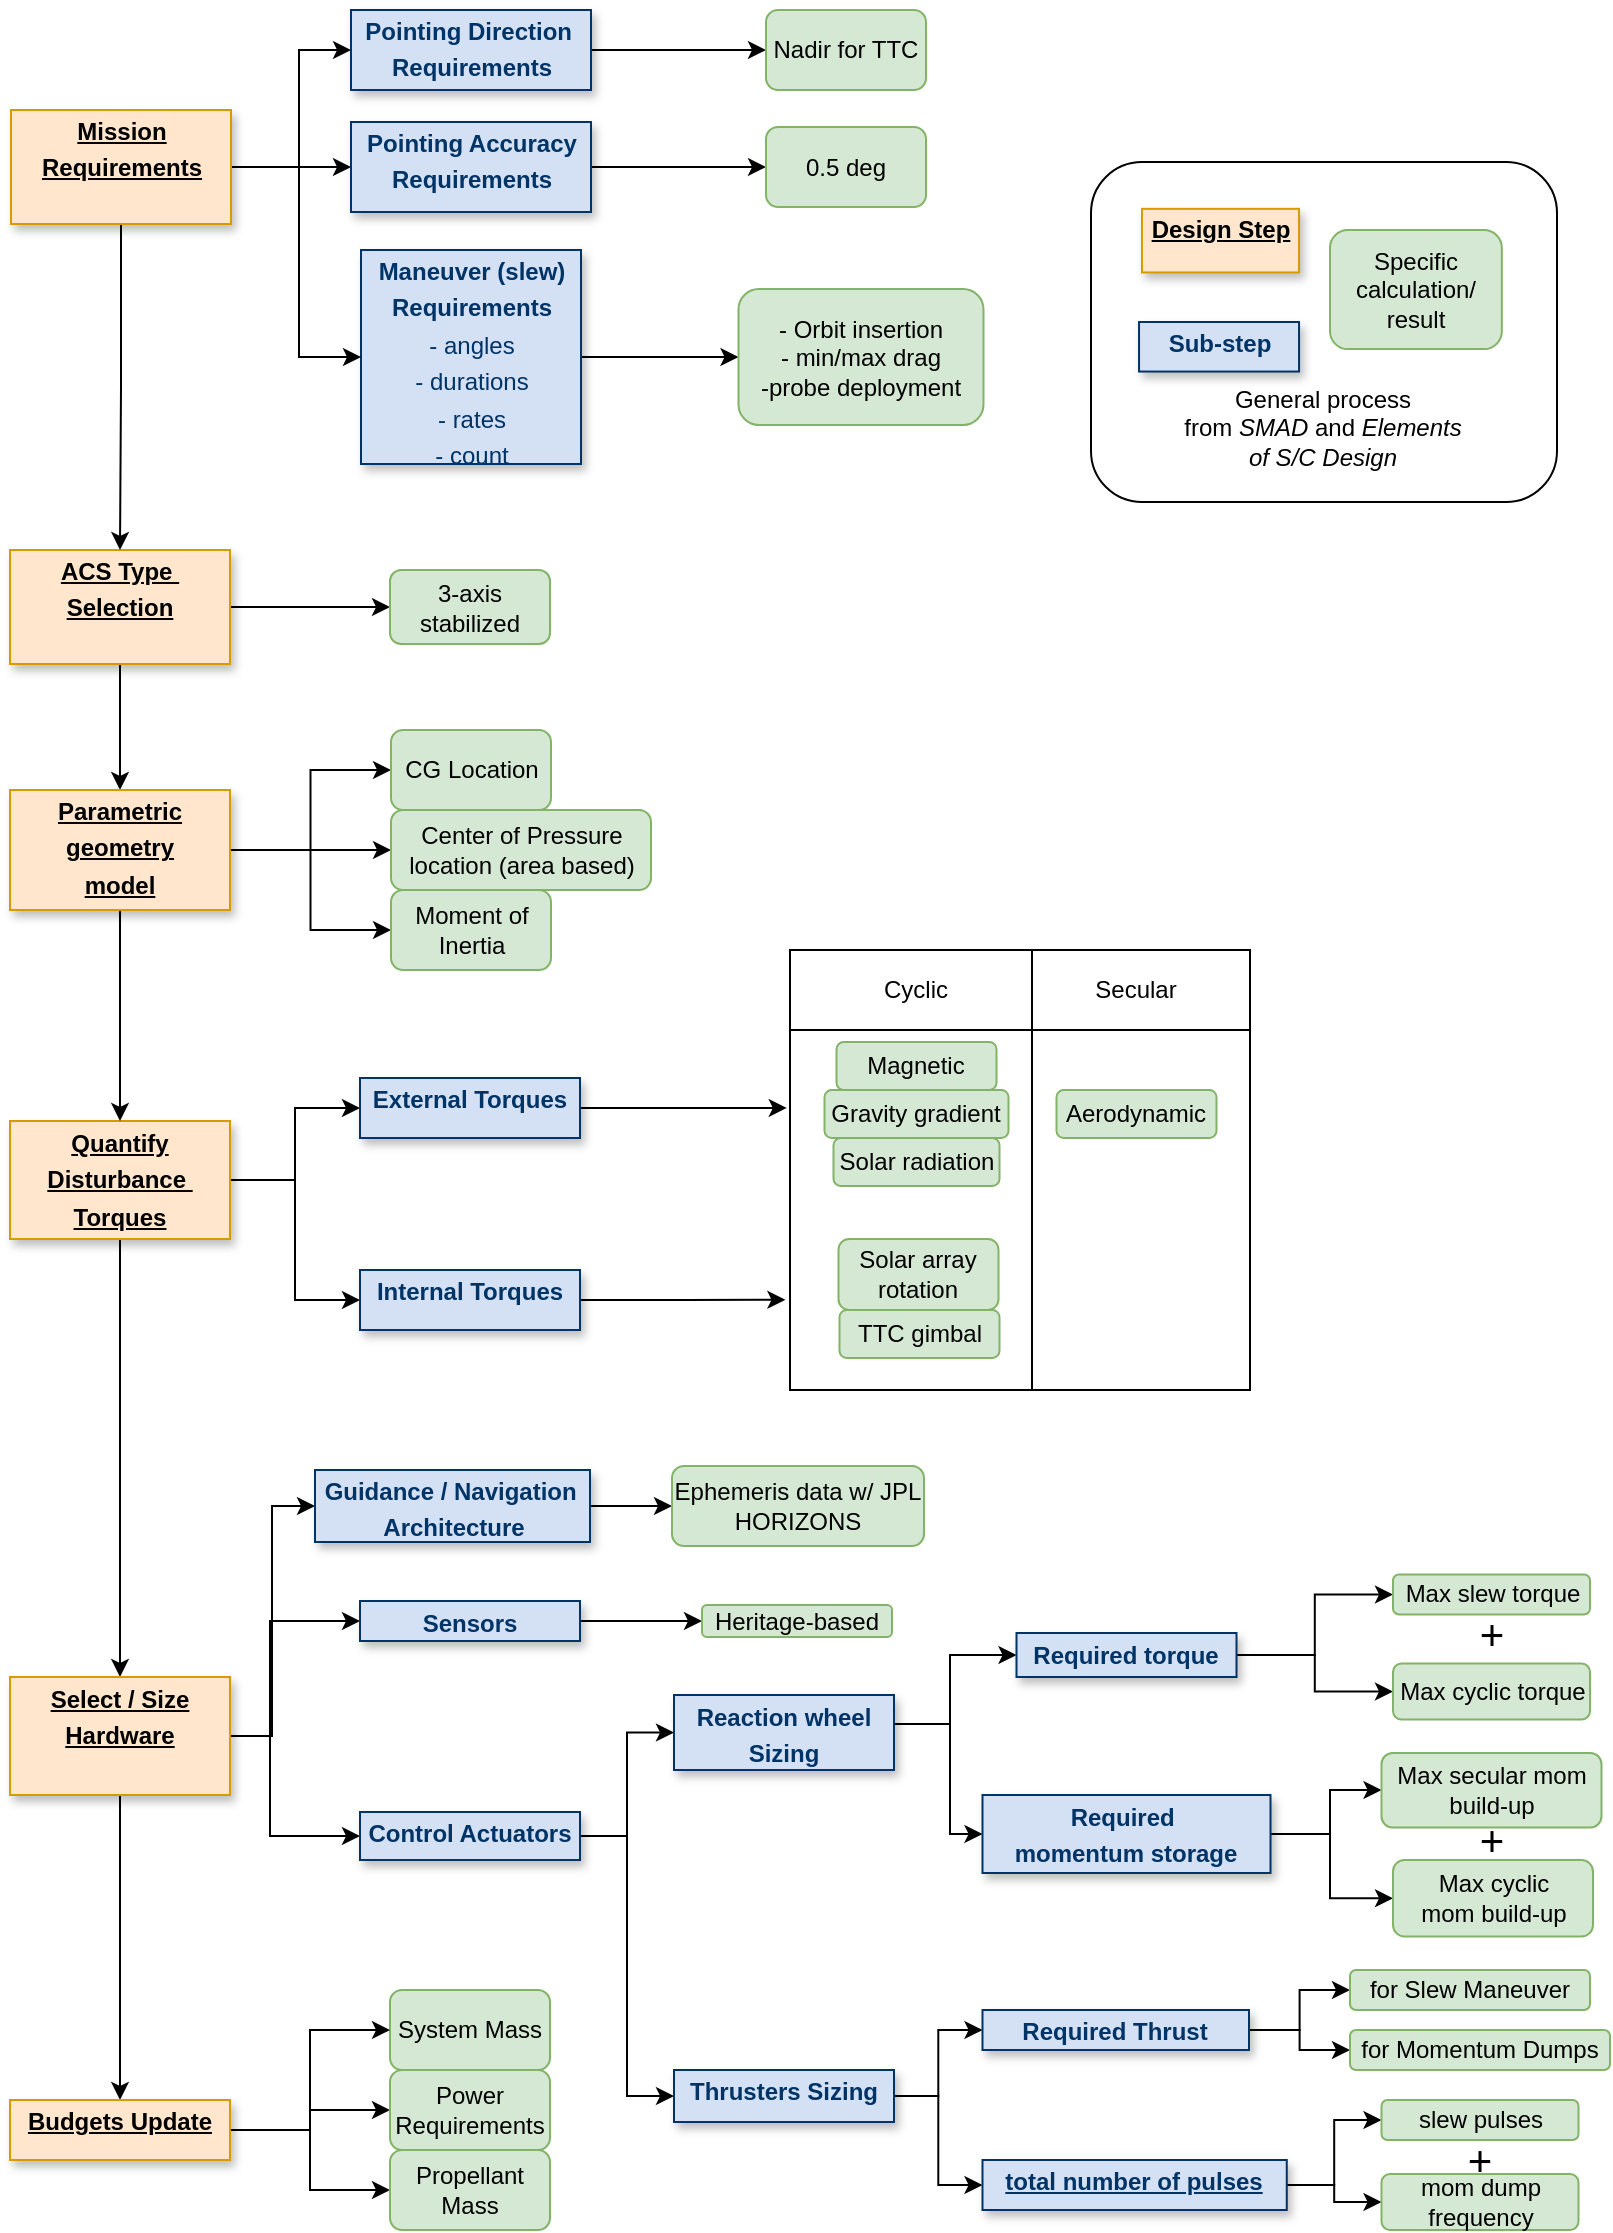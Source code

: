 <mxfile version="12.9.13" type="device"><diagram id="14VeX0QIArkdo_uymn1f" name="Page-1"><mxGraphModel dx="920" dy="948" grid="1" gridSize="10" guides="1" tooltips="1" connect="1" arrows="1" fold="1" page="1" pageScale="1" pageWidth="827" pageHeight="1169" math="0" shadow="0"><root><mxCell id="0"/><mxCell id="1" parent="0"/><mxCell id="t8GHzvLFSiynI4XeOPDM-94" style="edgeStyle=orthogonalEdgeStyle;rounded=0;orthogonalLoop=1;jettySize=auto;html=1;entryX=0;entryY=0.5;entryDx=0;entryDy=0;" parent="1" source="t8GHzvLFSiynI4XeOPDM-2" target="t8GHzvLFSiynI4XeOPDM-88" edge="1"><mxGeometry relative="1" as="geometry"/></mxCell><mxCell id="w7ymAbSrGJz0bhtvseej-15" style="edgeStyle=orthogonalEdgeStyle;rounded=0;orthogonalLoop=1;jettySize=auto;html=1;entryX=0.5;entryY=0;entryDx=0;entryDy=0;" parent="1" source="t8GHzvLFSiynI4XeOPDM-2" target="w7ymAbSrGJz0bhtvseej-13" edge="1"><mxGeometry relative="1" as="geometry"/></mxCell><mxCell id="t8GHzvLFSiynI4XeOPDM-2" value="&lt;p style=&quot;margin: 0px ; margin-top: 4px ; text-align: center ; text-decoration: underline&quot;&gt;&lt;b&gt;ACS Type&amp;nbsp;&lt;/b&gt;&lt;/p&gt;&lt;p style=&quot;margin: 0px ; margin-top: 4px ; text-align: center ; text-decoration: underline&quot;&gt;&lt;b&gt;Selection&lt;/b&gt;&lt;/p&gt;&lt;p style=&quot;margin: 0px ; margin-top: 4px ; text-align: center ; text-decoration: underline&quot;&gt;&lt;b&gt;&lt;br&gt;&lt;/b&gt;&lt;/p&gt;" style="verticalAlign=top;align=left;overflow=fill;fontSize=12;fontFamily=Helvetica;html=1;strokeColor=#d79b00;shadow=1;fillColor=#ffe6cc;" parent="1" vertex="1"><mxGeometry x="20" y="290" width="110" height="57" as="geometry"/></mxCell><mxCell id="w7ymAbSrGJz0bhtvseej-10" style="edgeStyle=orthogonalEdgeStyle;rounded=0;orthogonalLoop=1;jettySize=auto;html=1;" parent="1" source="t8GHzvLFSiynI4XeOPDM-8" target="w7ymAbSrGJz0bhtvseej-2" edge="1"><mxGeometry relative="1" as="geometry"/></mxCell><mxCell id="t8GHzvLFSiynI4XeOPDM-8" value="&lt;p style=&quot;margin: 4px 0px 0px; text-align: center;&quot;&gt;&lt;b&gt;Pointing Direction&amp;nbsp;&lt;/b&gt;&lt;/p&gt;&lt;p style=&quot;margin: 4px 0px 0px; text-align: center;&quot;&gt;&lt;b&gt;Requirements&lt;/b&gt;&lt;/p&gt;" style="verticalAlign=top;align=left;overflow=fill;fontSize=12;fontFamily=Helvetica;html=1;strokeColor=#003366;shadow=1;fillColor=#D4E1F5;fontColor=#003366;fontStyle=0" parent="1" vertex="1"><mxGeometry x="190.5" y="20" width="120" height="40" as="geometry"/></mxCell><mxCell id="w7ymAbSrGJz0bhtvseej-11" style="edgeStyle=orthogonalEdgeStyle;rounded=0;orthogonalLoop=1;jettySize=auto;html=1;entryX=0;entryY=0.5;entryDx=0;entryDy=0;" parent="1" source="t8GHzvLFSiynI4XeOPDM-9" target="w7ymAbSrGJz0bhtvseej-3" edge="1"><mxGeometry relative="1" as="geometry"/></mxCell><mxCell id="t8GHzvLFSiynI4XeOPDM-9" value="&lt;p style=&quot;margin: 4px 0px 0px; text-align: center;&quot;&gt;&lt;b&gt;Pointing Accuracy&lt;/b&gt;&lt;/p&gt;&lt;p style=&quot;margin: 4px 0px 0px; text-align: center;&quot;&gt;&lt;b&gt;Requirements&lt;/b&gt;&lt;/p&gt;&lt;p style=&quot;margin: 4px 0px 0px ; text-align: center&quot;&gt;&lt;br&gt;&lt;/p&gt;" style="verticalAlign=top;align=left;overflow=fill;fontSize=12;fontFamily=Helvetica;html=1;strokeColor=#003366;shadow=1;fillColor=#D4E1F5;fontColor=#003366;fontStyle=0" parent="1" vertex="1"><mxGeometry x="190.5" y="76" width="120" height="45" as="geometry"/></mxCell><mxCell id="w7ymAbSrGJz0bhtvseej-12" style="edgeStyle=orthogonalEdgeStyle;rounded=0;orthogonalLoop=1;jettySize=auto;html=1;entryX=0;entryY=0.5;entryDx=0;entryDy=0;" parent="1" source="t8GHzvLFSiynI4XeOPDM-11" target="w7ymAbSrGJz0bhtvseej-4" edge="1"><mxGeometry relative="1" as="geometry"/></mxCell><mxCell id="t8GHzvLFSiynI4XeOPDM-11" value="&lt;p style=&quot;margin: 4px 0px 0px ; text-align: center&quot;&gt;&lt;b&gt;Maneuver (slew)&lt;/b&gt;&lt;/p&gt;&lt;p style=&quot;margin: 4px 0px 0px ; text-align: center&quot;&gt;&lt;b&gt;Requirements&lt;/b&gt;&lt;/p&gt;&lt;p style=&quot;margin: 4px 0px 0px ; text-align: center&quot;&gt;- angles&lt;/p&gt;&lt;p style=&quot;margin: 4px 0px 0px ; text-align: center&quot;&gt;- durations&lt;/p&gt;&lt;p style=&quot;margin: 4px 0px 0px ; text-align: center&quot;&gt;- rates&lt;/p&gt;&lt;p style=&quot;margin: 4px 0px 0px ; text-align: center&quot;&gt;- count&lt;/p&gt;" style="verticalAlign=top;align=left;overflow=fill;fontSize=12;fontFamily=Helvetica;html=1;strokeColor=#003366;shadow=1;fillColor=#D4E1F5;fontColor=#003366;fontStyle=0" parent="1" vertex="1"><mxGeometry x="195.5" y="140" width="110" height="107" as="geometry"/></mxCell><mxCell id="w7ymAbSrGJz0bhtvseej-36" style="edgeStyle=orthogonalEdgeStyle;rounded=0;orthogonalLoop=1;jettySize=auto;html=1;entryX=0;entryY=0.5;entryDx=0;entryDy=0;" parent="1" source="t8GHzvLFSiynI4XeOPDM-12" target="w7ymAbSrGJz0bhtvseej-21" edge="1"><mxGeometry relative="1" as="geometry"/></mxCell><mxCell id="w7ymAbSrGJz0bhtvseej-37" style="edgeStyle=orthogonalEdgeStyle;rounded=0;orthogonalLoop=1;jettySize=auto;html=1;entryX=0;entryY=0.5;entryDx=0;entryDy=0;" parent="1" source="t8GHzvLFSiynI4XeOPDM-12" target="w7ymAbSrGJz0bhtvseej-22" edge="1"><mxGeometry relative="1" as="geometry"/></mxCell><mxCell id="IRI3b3JRgtNkpzTKjIQb-21" style="edgeStyle=orthogonalEdgeStyle;rounded=0;orthogonalLoop=1;jettySize=auto;html=1;entryX=0.5;entryY=0;entryDx=0;entryDy=0;" parent="1" source="t8GHzvLFSiynI4XeOPDM-12" target="t8GHzvLFSiynI4XeOPDM-13" edge="1"><mxGeometry relative="1" as="geometry"/></mxCell><mxCell id="t8GHzvLFSiynI4XeOPDM-12" value="&lt;p style=&quot;margin: 0px ; margin-top: 4px ; text-align: center ; text-decoration: underline&quot;&gt;&lt;b&gt;Quantify&lt;/b&gt;&lt;/p&gt;&lt;p style=&quot;margin: 0px ; margin-top: 4px ; text-align: center ; text-decoration: underline&quot;&gt;&lt;b&gt;Disturbance&amp;nbsp;&lt;/b&gt;&lt;/p&gt;&lt;p style=&quot;margin: 0px ; margin-top: 4px ; text-align: center ; text-decoration: underline&quot;&gt;&lt;b&gt;Torques&lt;/b&gt;&lt;/p&gt;" style="verticalAlign=top;align=left;overflow=fill;fontSize=12;fontFamily=Helvetica;html=1;strokeColor=#d79b00;shadow=1;fillColor=#ffe6cc;" parent="1" vertex="1"><mxGeometry x="20" y="575.5" width="110" height="59" as="geometry"/></mxCell><mxCell id="yhp1Tt69cCekMfRJPSHf-5" style="edgeStyle=orthogonalEdgeStyle;rounded=0;orthogonalLoop=1;jettySize=auto;html=1;" parent="1" source="t8GHzvLFSiynI4XeOPDM-13" target="yhp1Tt69cCekMfRJPSHf-1" edge="1"><mxGeometry relative="1" as="geometry"/></mxCell><mxCell id="w7ymAbSrGJz0bhtvseej-45" style="edgeStyle=orthogonalEdgeStyle;rounded=0;orthogonalLoop=1;jettySize=auto;html=1;entryX=0;entryY=0.5;entryDx=0;entryDy=0;" parent="1" source="t8GHzvLFSiynI4XeOPDM-13" target="w7ymAbSrGJz0bhtvseej-42" edge="1"><mxGeometry relative="1" as="geometry"><Array as="points"><mxPoint x="150" y="883"/><mxPoint x="150" y="933"/></Array></mxGeometry></mxCell><mxCell id="w7ymAbSrGJz0bhtvseej-47" style="edgeStyle=orthogonalEdgeStyle;rounded=0;orthogonalLoop=1;jettySize=auto;html=1;entryX=0;entryY=0.5;entryDx=0;entryDy=0;" parent="1" source="t8GHzvLFSiynI4XeOPDM-13" target="w7ymAbSrGJz0bhtvseej-43" edge="1"><mxGeometry relative="1" as="geometry"><Array as="points"><mxPoint x="151" y="883"/><mxPoint x="151" y="768"/></Array></mxGeometry></mxCell><mxCell id="yk9eTJcNagn_cqQ6mhSu-5" style="edgeStyle=orthogonalEdgeStyle;rounded=0;orthogonalLoop=1;jettySize=auto;html=1;entryX=0;entryY=0.5;entryDx=0;entryDy=0;snapToPoint=0;" edge="1" parent="1" source="t8GHzvLFSiynI4XeOPDM-13" target="w7ymAbSrGJz0bhtvseej-41"><mxGeometry relative="1" as="geometry"><Array as="points"><mxPoint x="150" y="883"/><mxPoint x="150" y="826"/></Array></mxGeometry></mxCell><mxCell id="t8GHzvLFSiynI4XeOPDM-13" value="&lt;p style=&quot;margin: 4px 0px 0px; text-align: center;&quot;&gt;&lt;b&gt;Select / Size&lt;/b&gt;&lt;/p&gt;&lt;p style=&quot;margin: 4px 0px 0px; text-align: center;&quot;&gt;&lt;b&gt;Hardware&lt;/b&gt;&lt;/p&gt;" style="verticalAlign=top;align=left;overflow=fill;fontSize=12;fontFamily=Helvetica;html=1;strokeColor=#d79b00;shadow=1;fillColor=#ffe6cc;fontStyle=4" parent="1" vertex="1"><mxGeometry x="20" y="853.5" width="110" height="59" as="geometry"/></mxCell><mxCell id="w7ymAbSrGJz0bhtvseej-7" style="edgeStyle=orthogonalEdgeStyle;rounded=0;orthogonalLoop=1;jettySize=auto;html=1;entryX=0;entryY=0.5;entryDx=0;entryDy=0;" parent="1" source="t8GHzvLFSiynI4XeOPDM-16" target="t8GHzvLFSiynI4XeOPDM-8" edge="1"><mxGeometry relative="1" as="geometry"><Array as="points"><mxPoint x="164.5" y="99"/><mxPoint x="164.5" y="40"/></Array></mxGeometry></mxCell><mxCell id="w7ymAbSrGJz0bhtvseej-8" style="edgeStyle=orthogonalEdgeStyle;rounded=0;orthogonalLoop=1;jettySize=auto;html=1;" parent="1" source="t8GHzvLFSiynI4XeOPDM-16" target="t8GHzvLFSiynI4XeOPDM-9" edge="1"><mxGeometry relative="1" as="geometry"/></mxCell><mxCell id="w7ymAbSrGJz0bhtvseej-9" style="edgeStyle=orthogonalEdgeStyle;rounded=0;orthogonalLoop=1;jettySize=auto;html=1;entryX=0;entryY=0.5;entryDx=0;entryDy=0;" parent="1" source="t8GHzvLFSiynI4XeOPDM-16" target="t8GHzvLFSiynI4XeOPDM-11" edge="1"><mxGeometry relative="1" as="geometry"><Array as="points"><mxPoint x="164.5" y="99"/><mxPoint x="164.5" y="194"/></Array></mxGeometry></mxCell><mxCell id="yk9eTJcNagn_cqQ6mhSu-22" style="edgeStyle=orthogonalEdgeStyle;rounded=0;orthogonalLoop=1;jettySize=auto;html=1;entryX=0.5;entryY=0;entryDx=0;entryDy=0;" edge="1" parent="1" source="t8GHzvLFSiynI4XeOPDM-16" target="t8GHzvLFSiynI4XeOPDM-2"><mxGeometry relative="1" as="geometry"/></mxCell><mxCell id="t8GHzvLFSiynI4XeOPDM-16" value="&lt;p style=&quot;margin: 0px ; margin-top: 4px ; text-align: center ; text-decoration: underline&quot;&gt;&lt;b&gt;Mission&lt;/b&gt;&lt;/p&gt;&lt;p style=&quot;margin: 0px ; margin-top: 4px ; text-align: center ; text-decoration: underline&quot;&gt;&lt;b&gt;Requirements&lt;/b&gt;&lt;/p&gt;" style="verticalAlign=top;align=left;overflow=fill;fontSize=12;fontFamily=Helvetica;html=1;strokeColor=#d79b00;shadow=1;fillColor=#ffe6cc;" parent="1" vertex="1"><mxGeometry x="20.5" y="70" width="110" height="57" as="geometry"/></mxCell><mxCell id="t8GHzvLFSiynI4XeOPDM-88" value="3-axis stabilized" style="rounded=1;whiteSpace=wrap;html=1;fillColor=#d5e8d4;strokeColor=#82b366;" parent="1" vertex="1"><mxGeometry x="210" y="300" width="80" height="37" as="geometry"/></mxCell><mxCell id="qdjfw_ZfWvhGpGmhy3LC-7" value="System Mass" style="rounded=1;whiteSpace=wrap;html=1;fillColor=#d5e8d4;strokeColor=#82b366;" parent="1" vertex="1"><mxGeometry x="210" y="1010" width="80" height="40" as="geometry"/></mxCell><mxCell id="yhp1Tt69cCekMfRJPSHf-3" style="edgeStyle=orthogonalEdgeStyle;rounded=0;orthogonalLoop=1;jettySize=auto;html=1;entryX=0;entryY=0.5;entryDx=0;entryDy=0;" parent="1" source="yhp1Tt69cCekMfRJPSHf-1" target="qdjfw_ZfWvhGpGmhy3LC-7" edge="1"><mxGeometry relative="1" as="geometry"/></mxCell><mxCell id="yhp1Tt69cCekMfRJPSHf-4" style="edgeStyle=orthogonalEdgeStyle;rounded=0;orthogonalLoop=1;jettySize=auto;html=1;" parent="1" source="yhp1Tt69cCekMfRJPSHf-1" target="yhp1Tt69cCekMfRJPSHf-2" edge="1"><mxGeometry relative="1" as="geometry"/></mxCell><mxCell id="yhp1Tt69cCekMfRJPSHf-8" style="edgeStyle=orthogonalEdgeStyle;rounded=0;orthogonalLoop=1;jettySize=auto;html=1;entryX=0;entryY=0.5;entryDx=0;entryDy=0;" parent="1" source="yhp1Tt69cCekMfRJPSHf-1" target="yhp1Tt69cCekMfRJPSHf-7" edge="1"><mxGeometry relative="1" as="geometry"/></mxCell><mxCell id="yhp1Tt69cCekMfRJPSHf-1" value="&lt;p style=&quot;margin: 0px ; margin-top: 4px ; text-align: center ; text-decoration: underline&quot;&gt;&lt;b&gt;Budgets Update&lt;/b&gt;&lt;/p&gt;" style="verticalAlign=top;align=left;overflow=fill;fontSize=12;fontFamily=Helvetica;html=1;strokeColor=#d79b00;shadow=1;fillColor=#ffe6cc;" parent="1" vertex="1"><mxGeometry x="20" y="1065" width="110" height="30" as="geometry"/></mxCell><mxCell id="yhp1Tt69cCekMfRJPSHf-2" value="Power Requirements" style="rounded=1;whiteSpace=wrap;html=1;fillColor=#d5e8d4;strokeColor=#82b366;" parent="1" vertex="1"><mxGeometry x="210" y="1050" width="80" height="40" as="geometry"/></mxCell><mxCell id="yhp1Tt69cCekMfRJPSHf-7" value="Propellant Mass" style="rounded=1;whiteSpace=wrap;html=1;fillColor=#d5e8d4;strokeColor=#82b366;" parent="1" vertex="1"><mxGeometry x="210" y="1090" width="80" height="40" as="geometry"/></mxCell><mxCell id="w7ymAbSrGJz0bhtvseej-2" value="Nadir for TTC" style="rounded=1;whiteSpace=wrap;html=1;fillColor=#d5e8d4;strokeColor=#82b366;" parent="1" vertex="1"><mxGeometry x="398" y="20" width="80" height="40" as="geometry"/></mxCell><mxCell id="w7ymAbSrGJz0bhtvseej-3" value="0.5 deg" style="rounded=1;whiteSpace=wrap;html=1;fillColor=#d5e8d4;strokeColor=#82b366;" parent="1" vertex="1"><mxGeometry x="398" y="78.5" width="80" height="40" as="geometry"/></mxCell><mxCell id="w7ymAbSrGJz0bhtvseej-4" value="- Orbit insertion&lt;br&gt;- min/max drag&lt;br&gt;-probe deployment" style="rounded=1;whiteSpace=wrap;html=1;fillColor=#d5e8d4;strokeColor=#82b366;" parent="1" vertex="1"><mxGeometry x="384.25" y="159.5" width="122.5" height="68" as="geometry"/></mxCell><mxCell id="w7ymAbSrGJz0bhtvseej-18" style="edgeStyle=orthogonalEdgeStyle;rounded=0;orthogonalLoop=1;jettySize=auto;html=1;" parent="1" source="w7ymAbSrGJz0bhtvseej-13" target="w7ymAbSrGJz0bhtvseej-14" edge="1"><mxGeometry relative="1" as="geometry"/></mxCell><mxCell id="w7ymAbSrGJz0bhtvseej-19" style="edgeStyle=orthogonalEdgeStyle;rounded=0;orthogonalLoop=1;jettySize=auto;html=1;" parent="1" source="w7ymAbSrGJz0bhtvseej-13" target="w7ymAbSrGJz0bhtvseej-16" edge="1"><mxGeometry relative="1" as="geometry"/></mxCell><mxCell id="w7ymAbSrGJz0bhtvseej-20" style="edgeStyle=orthogonalEdgeStyle;rounded=0;orthogonalLoop=1;jettySize=auto;html=1;" parent="1" source="w7ymAbSrGJz0bhtvseej-13" target="w7ymAbSrGJz0bhtvseej-17" edge="1"><mxGeometry relative="1" as="geometry"/></mxCell><mxCell id="w7ymAbSrGJz0bhtvseej-40" style="edgeStyle=orthogonalEdgeStyle;rounded=0;orthogonalLoop=1;jettySize=auto;html=1;entryX=0.5;entryY=0;entryDx=0;entryDy=0;" parent="1" source="w7ymAbSrGJz0bhtvseej-13" target="t8GHzvLFSiynI4XeOPDM-12" edge="1"><mxGeometry relative="1" as="geometry"/></mxCell><mxCell id="w7ymAbSrGJz0bhtvseej-13" value="&lt;p style=&quot;margin: 0px ; margin-top: 4px ; text-align: center ; text-decoration: underline&quot;&gt;&lt;b&gt;Parametric&lt;/b&gt;&lt;/p&gt;&lt;p style=&quot;margin: 0px ; margin-top: 4px ; text-align: center ; text-decoration: underline&quot;&gt;&lt;b&gt;geometry&lt;/b&gt;&lt;/p&gt;&lt;p style=&quot;margin: 0px ; margin-top: 4px ; text-align: center ; text-decoration: underline&quot;&gt;&lt;b&gt;model&lt;/b&gt;&lt;/p&gt;" style="verticalAlign=top;align=left;overflow=fill;fontSize=12;fontFamily=Helvetica;html=1;strokeColor=#d79b00;shadow=1;fillColor=#ffe6cc;" parent="1" vertex="1"><mxGeometry x="20" y="410" width="110" height="60" as="geometry"/></mxCell><mxCell id="w7ymAbSrGJz0bhtvseej-14" value="CG Location" style="rounded=1;whiteSpace=wrap;html=1;fillColor=#d5e8d4;strokeColor=#82b366;" parent="1" vertex="1"><mxGeometry x="210.5" y="380" width="80" height="40" as="geometry"/></mxCell><mxCell id="w7ymAbSrGJz0bhtvseej-16" value="Center of Pressure location (area based)" style="rounded=1;whiteSpace=wrap;html=1;fillColor=#d5e8d4;strokeColor=#82b366;" parent="1" vertex="1"><mxGeometry x="210.5" y="420" width="130" height="40" as="geometry"/></mxCell><mxCell id="w7ymAbSrGJz0bhtvseej-17" value="Moment of Inertia" style="rounded=1;whiteSpace=wrap;html=1;fillColor=#d5e8d4;strokeColor=#82b366;" parent="1" vertex="1"><mxGeometry x="210.5" y="460" width="80" height="40" as="geometry"/></mxCell><mxCell id="w7ymAbSrGJz0bhtvseej-38" style="edgeStyle=orthogonalEdgeStyle;rounded=0;orthogonalLoop=1;jettySize=auto;html=1;exitX=1;exitY=0.5;exitDx=0;exitDy=0;entryX=-0.007;entryY=0.359;entryDx=0;entryDy=0;entryPerimeter=0;" parent="1" source="w7ymAbSrGJz0bhtvseej-21" target="w7ymAbSrGJz0bhtvseej-25" edge="1"><mxGeometry relative="1" as="geometry"/></mxCell><mxCell id="w7ymAbSrGJz0bhtvseej-21" value="&lt;p style=&quot;margin: 4px 0px 0px; text-align: center;&quot;&gt;&lt;b&gt;External Torques&lt;/b&gt;&lt;/p&gt;" style="verticalAlign=top;align=left;overflow=fill;fontSize=12;fontFamily=Helvetica;html=1;strokeColor=#003366;shadow=1;fillColor=#D4E1F5;fontColor=#003366;fontStyle=0" parent="1" vertex="1"><mxGeometry x="195" y="554" width="110" height="30" as="geometry"/></mxCell><mxCell id="w7ymAbSrGJz0bhtvseej-39" style="edgeStyle=orthogonalEdgeStyle;rounded=0;orthogonalLoop=1;jettySize=auto;html=1;exitX=1;exitY=0.5;exitDx=0;exitDy=0;entryX=-0.01;entryY=0.795;entryDx=0;entryDy=0;entryPerimeter=0;" parent="1" source="w7ymAbSrGJz0bhtvseej-22" target="w7ymAbSrGJz0bhtvseej-25" edge="1"><mxGeometry relative="1" as="geometry"/></mxCell><mxCell id="w7ymAbSrGJz0bhtvseej-22" value="&lt;p style=&quot;margin: 4px 0px 0px; text-align: center;&quot;&gt;&lt;b&gt;Internal Torques&lt;/b&gt;&lt;/p&gt;" style="verticalAlign=top;align=left;overflow=fill;fontSize=12;fontFamily=Helvetica;html=1;strokeColor=#003366;shadow=1;fillColor=#D4E1F5;fontColor=#003366;fontStyle=0" parent="1" vertex="1"><mxGeometry x="195" y="650" width="110" height="30" as="geometry"/></mxCell><mxCell id="w7ymAbSrGJz0bhtvseej-25" value="" style="shape=internalStorage;whiteSpace=wrap;html=1;backgroundOutline=1;dx=121;dy=40;" parent="1" vertex="1"><mxGeometry x="410" y="490" width="230" height="220" as="geometry"/></mxCell><mxCell id="w7ymAbSrGJz0bhtvseej-26" value="Cyclic" style="text;html=1;strokeColor=none;fillColor=none;align=center;verticalAlign=middle;whiteSpace=wrap;rounded=0;" parent="1" vertex="1"><mxGeometry x="441.25" y="500" width="64" height="20" as="geometry"/></mxCell><mxCell id="w7ymAbSrGJz0bhtvseej-27" value="Secular" style="text;html=1;strokeColor=none;fillColor=none;align=center;verticalAlign=middle;whiteSpace=wrap;rounded=0;" parent="1" vertex="1"><mxGeometry x="551.25" y="500" width="64" height="20" as="geometry"/></mxCell><mxCell id="w7ymAbSrGJz0bhtvseej-29" value="Magnetic" style="rounded=1;whiteSpace=wrap;html=1;fillColor=#d5e8d4;strokeColor=#82b366;" parent="1" vertex="1"><mxGeometry x="433.25" y="536" width="80" height="24" as="geometry"/></mxCell><mxCell id="w7ymAbSrGJz0bhtvseej-30" value="Gravity gradient" style="rounded=1;whiteSpace=wrap;html=1;fillColor=#d5e8d4;strokeColor=#82b366;" parent="1" vertex="1"><mxGeometry x="427.25" y="560" width="92" height="24" as="geometry"/></mxCell><mxCell id="w7ymAbSrGJz0bhtvseej-31" value="Solar radiation" style="rounded=1;whiteSpace=wrap;html=1;fillColor=#d5e8d4;strokeColor=#82b366;" parent="1" vertex="1"><mxGeometry x="431.75" y="584" width="83" height="24" as="geometry"/></mxCell><mxCell id="w7ymAbSrGJz0bhtvseej-32" value="Aerodynamic" style="rounded=1;whiteSpace=wrap;html=1;fillColor=#d5e8d4;strokeColor=#82b366;" parent="1" vertex="1"><mxGeometry x="543.25" y="560" width="80" height="24" as="geometry"/></mxCell><mxCell id="w7ymAbSrGJz0bhtvseej-34" value="Solar array rotation" style="rounded=1;whiteSpace=wrap;html=1;fillColor=#d5e8d4;strokeColor=#82b366;" parent="1" vertex="1"><mxGeometry x="434.25" y="634.5" width="80" height="35.5" as="geometry"/></mxCell><mxCell id="w7ymAbSrGJz0bhtvseej-35" value="TTC gimbal" style="rounded=1;whiteSpace=wrap;html=1;fillColor=#d5e8d4;strokeColor=#82b366;" parent="1" vertex="1"><mxGeometry x="434.75" y="670" width="80" height="24" as="geometry"/></mxCell><mxCell id="w7ymAbSrGJz0bhtvseej-50" style="edgeStyle=orthogonalEdgeStyle;rounded=0;orthogonalLoop=1;jettySize=auto;html=1;entryX=0;entryY=0.5;entryDx=0;entryDy=0;" parent="1" source="w7ymAbSrGJz0bhtvseej-41" target="w7ymAbSrGJz0bhtvseej-49" edge="1"><mxGeometry relative="1" as="geometry"/></mxCell><mxCell id="w7ymAbSrGJz0bhtvseej-41" value="&lt;p style=&quot;margin: 4px 0px 0px; text-align: center;&quot;&gt;&lt;b&gt;Sensors&lt;/b&gt;&lt;/p&gt;" style="verticalAlign=top;align=left;overflow=fill;fontSize=12;fontFamily=Helvetica;html=1;strokeColor=#003366;shadow=1;fillColor=#D4E1F5;fontColor=#003366;fontStyle=0" parent="1" vertex="1"><mxGeometry x="195" y="815.5" width="110" height="20" as="geometry"/></mxCell><mxCell id="IRI3b3JRgtNkpzTKjIQb-12" style="edgeStyle=orthogonalEdgeStyle;rounded=0;orthogonalLoop=1;jettySize=auto;html=1;entryX=0;entryY=0.5;entryDx=0;entryDy=0;" parent="1" source="w7ymAbSrGJz0bhtvseej-42" target="IRI3b3JRgtNkpzTKjIQb-8" edge="1"><mxGeometry relative="1" as="geometry"/></mxCell><mxCell id="yk9eTJcNagn_cqQ6mhSu-1" style="edgeStyle=orthogonalEdgeStyle;rounded=0;orthogonalLoop=1;jettySize=auto;html=1;entryX=0;entryY=0.5;entryDx=0;entryDy=0;" edge="1" parent="1" source="w7ymAbSrGJz0bhtvseej-42" target="IRI3b3JRgtNkpzTKjIQb-9"><mxGeometry relative="1" as="geometry"/></mxCell><mxCell id="w7ymAbSrGJz0bhtvseej-42" value="&lt;p style=&quot;margin: 4px 0px 0px; text-align: center;&quot;&gt;&lt;b&gt;Control Actuators&lt;/b&gt;&lt;/p&gt;" style="verticalAlign=top;align=left;overflow=fill;fontSize=12;fontFamily=Helvetica;html=1;strokeColor=#003366;shadow=1;fillColor=#D4E1F5;fontColor=#003366;fontStyle=0" parent="1" vertex="1"><mxGeometry x="195" y="921" width="110" height="24" as="geometry"/></mxCell><mxCell id="IRI3b3JRgtNkpzTKjIQb-15" style="edgeStyle=orthogonalEdgeStyle;rounded=0;orthogonalLoop=1;jettySize=auto;html=1;" parent="1" source="w7ymAbSrGJz0bhtvseej-43" target="IRI3b3JRgtNkpzTKjIQb-14" edge="1"><mxGeometry relative="1" as="geometry"/></mxCell><mxCell id="w7ymAbSrGJz0bhtvseej-43" value="&lt;p style=&quot;margin: 4px 0px 0px; text-align: center;&quot;&gt;&lt;b&gt;Guidance / Navigation&amp;nbsp;&lt;/b&gt;&lt;/p&gt;&lt;p style=&quot;margin: 4px 0px 0px; text-align: center;&quot;&gt;&lt;b&gt;Architecture&lt;/b&gt;&lt;/p&gt;" style="verticalAlign=top;align=left;overflow=fill;fontSize=12;fontFamily=Helvetica;html=1;strokeColor=#003366;shadow=1;fillColor=#D4E1F5;fontColor=#003366;fontStyle=0" parent="1" vertex="1"><mxGeometry x="172.5" y="750" width="137.5" height="36" as="geometry"/></mxCell><mxCell id="w7ymAbSrGJz0bhtvseej-49" value="Heritage-based" style="rounded=1;whiteSpace=wrap;html=1;fillColor=#d5e8d4;strokeColor=#82b366;" parent="1" vertex="1"><mxGeometry x="366" y="817.5" width="95" height="16" as="geometry"/></mxCell><mxCell id="IRI3b3JRgtNkpzTKjIQb-1" value="" style="group" parent="1" vertex="1" connectable="0"><mxGeometry x="560.5" y="76" width="233" height="190" as="geometry"/></mxCell><mxCell id="IRI3b3JRgtNkpzTKjIQb-2" value="" style="rounded=1;whiteSpace=wrap;html=1;" parent="IRI3b3JRgtNkpzTKjIQb-1" vertex="1"><mxGeometry y="20" width="233" height="170" as="geometry"/></mxCell><mxCell id="IRI3b3JRgtNkpzTKjIQb-3" value="&lt;p style=&quot;margin: 0px ; margin-top: 4px ; text-align: center ; text-decoration: underline&quot;&gt;&lt;b&gt;Design Step&lt;/b&gt;&lt;/p&gt;" style="verticalAlign=top;align=left;overflow=fill;fontSize=12;fontFamily=Helvetica;html=1;strokeColor=#d79b00;shadow=1;fillColor=#ffe6cc;" parent="IRI3b3JRgtNkpzTKjIQb-1" vertex="1"><mxGeometry x="25.48" y="43.41" width="78.54" height="31.82" as="geometry"/></mxCell><mxCell id="IRI3b3JRgtNkpzTKjIQb-5" value="General process from&amp;nbsp;&lt;i&gt;SMAD&lt;/i&gt; and &lt;i&gt;Elements of S/C Design&lt;/i&gt;" style="text;html=1;strokeColor=none;fillColor=none;align=center;verticalAlign=middle;whiteSpace=wrap;rounded=0;" parent="IRI3b3JRgtNkpzTKjIQb-1" vertex="1"><mxGeometry x="39.818" y="133.999" width="153.356" height="38.184" as="geometry"/></mxCell><mxCell id="IRI3b3JRgtNkpzTKjIQb-6" value="Specific calculation/ result" style="rounded=1;whiteSpace=wrap;html=1;fillColor=#d5e8d4;strokeColor=#82b366;" parent="IRI3b3JRgtNkpzTKjIQb-1" vertex="1"><mxGeometry x="119.5" y="54" width="85.92" height="59.55" as="geometry"/></mxCell><mxCell id="yk9eTJcNagn_cqQ6mhSu-23" value="&lt;p style=&quot;margin: 4px 0px 0px ; text-align: center&quot;&gt;&lt;b&gt;Sub-step&lt;/b&gt;&lt;/p&gt;" style="verticalAlign=top;align=left;overflow=fill;fontSize=12;fontFamily=Helvetica;html=1;strokeColor=#003366;shadow=1;fillColor=#D4E1F5;fontColor=#003366;fontStyle=0" vertex="1" parent="IRI3b3JRgtNkpzTKjIQb-1"><mxGeometry x="24.02" y="100" width="80" height="24.77" as="geometry"/></mxCell><mxCell id="yk9eTJcNagn_cqQ6mhSu-12" style="edgeStyle=orthogonalEdgeStyle;rounded=0;orthogonalLoop=1;jettySize=auto;html=1;entryX=0;entryY=0.5;entryDx=0;entryDy=0;" edge="1" parent="1" source="IRI3b3JRgtNkpzTKjIQb-8" target="yk9eTJcNagn_cqQ6mhSu-6"><mxGeometry relative="1" as="geometry"/></mxCell><mxCell id="yk9eTJcNagn_cqQ6mhSu-14" style="edgeStyle=orthogonalEdgeStyle;rounded=0;orthogonalLoop=1;jettySize=auto;html=1;entryX=0;entryY=0.5;entryDx=0;entryDy=0;" edge="1" parent="1" source="IRI3b3JRgtNkpzTKjIQb-8" target="yk9eTJcNagn_cqQ6mhSu-13"><mxGeometry relative="1" as="geometry"/></mxCell><mxCell id="IRI3b3JRgtNkpzTKjIQb-8" value="&lt;p style=&quot;margin: 4px 0px 0px ; text-align: center&quot;&gt;&lt;b&gt;Thrusters Sizing&lt;/b&gt;&lt;/p&gt;" style="verticalAlign=top;align=left;overflow=fill;fontSize=12;fontFamily=Helvetica;html=1;strokeColor=#003366;shadow=1;fillColor=#D4E1F5;fontColor=#003366;fontStyle=0" parent="1" vertex="1"><mxGeometry x="352" y="1050" width="110" height="26" as="geometry"/></mxCell><mxCell id="IRI3b3JRgtNkpzTKjIQb-41" style="edgeStyle=orthogonalEdgeStyle;rounded=0;orthogonalLoop=1;jettySize=auto;html=1;entryX=0;entryY=0.5;entryDx=0;entryDy=0;" parent="1" source="IRI3b3JRgtNkpzTKjIQb-9" target="IRI3b3JRgtNkpzTKjIQb-23" edge="1"><mxGeometry relative="1" as="geometry"><Array as="points"><mxPoint x="490" y="877"/><mxPoint x="490" y="932"/></Array></mxGeometry></mxCell><mxCell id="yk9eTJcNagn_cqQ6mhSu-4" style="edgeStyle=orthogonalEdgeStyle;rounded=0;orthogonalLoop=1;jettySize=auto;html=1;entryX=0;entryY=0.5;entryDx=0;entryDy=0;" edge="1" parent="1" source="IRI3b3JRgtNkpzTKjIQb-9" target="IRI3b3JRgtNkpzTKjIQb-20"><mxGeometry relative="1" as="geometry"><Array as="points"><mxPoint x="490" y="877"/><mxPoint x="490" y="843"/></Array></mxGeometry></mxCell><mxCell id="IRI3b3JRgtNkpzTKjIQb-9" value="&lt;p style=&quot;margin: 4px 0px 0px ; text-align: center&quot;&gt;&lt;b&gt;Reaction wheel&lt;/b&gt;&lt;/p&gt;&lt;p style=&quot;margin: 4px 0px 0px ; text-align: center&quot;&gt;&lt;b&gt;Sizing&lt;/b&gt;&lt;/p&gt;" style="verticalAlign=top;align=left;overflow=fill;fontSize=12;fontFamily=Helvetica;html=1;strokeColor=#003366;shadow=1;fillColor=#D4E1F5;fontColor=#003366;fontStyle=0" parent="1" vertex="1"><mxGeometry x="352" y="862.5" width="110" height="37.5" as="geometry"/></mxCell><mxCell id="IRI3b3JRgtNkpzTKjIQb-14" value="Ephemeris data w/ JPL HORIZONS" style="rounded=1;whiteSpace=wrap;html=1;fillColor=#d5e8d4;strokeColor=#82b366;" parent="1" vertex="1"><mxGeometry x="351" y="748" width="126" height="40" as="geometry"/></mxCell><mxCell id="IRI3b3JRgtNkpzTKjIQb-36" style="edgeStyle=orthogonalEdgeStyle;rounded=0;orthogonalLoop=1;jettySize=auto;html=1;entryX=0;entryY=0.5;entryDx=0;entryDy=0;" parent="1" source="IRI3b3JRgtNkpzTKjIQb-20" target="IRI3b3JRgtNkpzTKjIQb-30" edge="1"><mxGeometry relative="1" as="geometry"/></mxCell><mxCell id="yk9eTJcNagn_cqQ6mhSu-3" style="edgeStyle=orthogonalEdgeStyle;rounded=0;orthogonalLoop=1;jettySize=auto;html=1;entryX=0;entryY=0.5;entryDx=0;entryDy=0;" edge="1" parent="1" source="IRI3b3JRgtNkpzTKjIQb-20" target="IRI3b3JRgtNkpzTKjIQb-29"><mxGeometry relative="1" as="geometry"/></mxCell><mxCell id="IRI3b3JRgtNkpzTKjIQb-20" value="&lt;p style=&quot;margin: 4px 0px 0px ; text-align: center&quot;&gt;&lt;b&gt;Required torque&lt;/b&gt;&lt;/p&gt;" style="verticalAlign=top;align=left;overflow=fill;fontSize=12;fontFamily=Helvetica;html=1;strokeColor=#003366;shadow=1;fillColor=#D4E1F5;fontColor=#003366" parent="1" vertex="1"><mxGeometry x="523.25" y="831.5" width="110" height="22" as="geometry"/></mxCell><mxCell id="IRI3b3JRgtNkpzTKjIQb-37" style="edgeStyle=orthogonalEdgeStyle;rounded=0;orthogonalLoop=1;jettySize=auto;html=1;" parent="1" source="IRI3b3JRgtNkpzTKjIQb-23" target="IRI3b3JRgtNkpzTKjIQb-24" edge="1"><mxGeometry relative="1" as="geometry"><Array as="points"><mxPoint x="680" y="932"/><mxPoint x="680" y="910"/></Array></mxGeometry></mxCell><mxCell id="IRI3b3JRgtNkpzTKjIQb-38" style="edgeStyle=orthogonalEdgeStyle;rounded=0;orthogonalLoop=1;jettySize=auto;html=1;entryX=0;entryY=0.5;entryDx=0;entryDy=0;" parent="1" source="IRI3b3JRgtNkpzTKjIQb-23" target="IRI3b3JRgtNkpzTKjIQb-25" edge="1"><mxGeometry relative="1" as="geometry"><Array as="points"><mxPoint x="680" y="932"/><mxPoint x="680" y="964"/></Array></mxGeometry></mxCell><mxCell id="IRI3b3JRgtNkpzTKjIQb-23" value="&lt;p style=&quot;margin: 4px 0px 0px ; text-align: center&quot;&gt;&lt;b&gt;Required&amp;nbsp;&lt;/b&gt;&lt;/p&gt;&lt;p style=&quot;margin: 4px 0px 0px ; text-align: center&quot;&gt;&lt;b&gt;momentum&amp;nbsp;&lt;/b&gt;&lt;b&gt;storage&lt;/b&gt;&lt;/p&gt;" style="verticalAlign=top;align=left;overflow=fill;fontSize=12;fontFamily=Helvetica;html=1;strokeColor=#003366;shadow=1;fillColor=#D4E1F5;fontColor=#003366" parent="1" vertex="1"><mxGeometry x="506.25" y="912.5" width="144" height="39" as="geometry"/></mxCell><mxCell id="IRI3b3JRgtNkpzTKjIQb-24" value="Max secular mom build-up" style="rounded=1;whiteSpace=wrap;html=1;fillColor=#d5e8d4;strokeColor=#82b366;" parent="1" vertex="1"><mxGeometry x="705.75" y="891.5" width="110" height="37.25" as="geometry"/></mxCell><mxCell id="IRI3b3JRgtNkpzTKjIQb-25" value="Max cyclic mom&amp;nbsp;build-up" style="rounded=1;whiteSpace=wrap;html=1;fillColor=#d5e8d4;strokeColor=#82b366;" parent="1" vertex="1"><mxGeometry x="711.5" y="945" width="100" height="38.25" as="geometry"/></mxCell><mxCell id="IRI3b3JRgtNkpzTKjIQb-26" value="&lt;font style=&quot;font-size: 21px&quot;&gt;+&lt;/font&gt;" style="text;html=1;strokeColor=none;fillColor=none;align=center;verticalAlign=middle;whiteSpace=wrap;rounded=0;" parent="1" vertex="1"><mxGeometry x="740.75" y="925" width="40" height="20" as="geometry"/></mxCell><mxCell id="IRI3b3JRgtNkpzTKjIQb-29" value="Max slew torque" style="rounded=1;whiteSpace=wrap;html=1;fillColor=#d5e8d4;strokeColor=#82b366;" parent="1" vertex="1"><mxGeometry x="711.5" y="802.25" width="98.5" height="20" as="geometry"/></mxCell><mxCell id="IRI3b3JRgtNkpzTKjIQb-30" value="Max cyclic torque" style="rounded=1;whiteSpace=wrap;html=1;fillColor=#d5e8d4;strokeColor=#82b366;" parent="1" vertex="1"><mxGeometry x="711.5" y="846.75" width="98.5" height="28" as="geometry"/></mxCell><mxCell id="IRI3b3JRgtNkpzTKjIQb-34" value="&lt;font style=&quot;font-size: 21px&quot;&gt;+&lt;/font&gt;" style="text;html=1;strokeColor=none;fillColor=none;align=center;verticalAlign=middle;whiteSpace=wrap;rounded=0;" parent="1" vertex="1"><mxGeometry x="740.75" y="822.25" width="40" height="20" as="geometry"/></mxCell><mxCell id="yk9eTJcNagn_cqQ6mhSu-15" style="edgeStyle=orthogonalEdgeStyle;rounded=0;orthogonalLoop=1;jettySize=auto;html=1;entryX=0;entryY=0.5;entryDx=0;entryDy=0;" edge="1" parent="1" source="yk9eTJcNagn_cqQ6mhSu-6" target="yk9eTJcNagn_cqQ6mhSu-8"><mxGeometry relative="1" as="geometry"/></mxCell><mxCell id="yk9eTJcNagn_cqQ6mhSu-16" style="edgeStyle=orthogonalEdgeStyle;rounded=0;orthogonalLoop=1;jettySize=auto;html=1;" edge="1" parent="1" source="yk9eTJcNagn_cqQ6mhSu-6" target="yk9eTJcNagn_cqQ6mhSu-10"><mxGeometry relative="1" as="geometry"/></mxCell><mxCell id="yk9eTJcNagn_cqQ6mhSu-6" value="&lt;p style=&quot;margin: 4px 0px 0px ; text-align: center&quot;&gt;&lt;b&gt;Required Thrust&lt;/b&gt;&lt;/p&gt;" style="verticalAlign=top;align=left;overflow=fill;fontSize=12;fontFamily=Helvetica;html=1;strokeColor=#003366;shadow=1;fillColor=#D4E1F5;fontColor=#003366" vertex="1" parent="1"><mxGeometry x="506.25" y="1020" width="133.25" height="20" as="geometry"/></mxCell><mxCell id="yk9eTJcNagn_cqQ6mhSu-8" value="for Slew Maneuver" style="rounded=1;whiteSpace=wrap;html=1;fillColor=#d5e8d4;strokeColor=#82b366;" vertex="1" parent="1"><mxGeometry x="690" y="1000" width="120" height="20" as="geometry"/></mxCell><mxCell id="yk9eTJcNagn_cqQ6mhSu-10" value="for Momentum Dumps" style="rounded=1;whiteSpace=wrap;html=1;fillColor=#d5e8d4;strokeColor=#82b366;" vertex="1" parent="1"><mxGeometry x="690" y="1030" width="130" height="20" as="geometry"/></mxCell><mxCell id="yk9eTJcNagn_cqQ6mhSu-20" style="edgeStyle=orthogonalEdgeStyle;rounded=0;orthogonalLoop=1;jettySize=auto;html=1;entryX=0;entryY=0.5;entryDx=0;entryDy=0;" edge="1" parent="1" source="yk9eTJcNagn_cqQ6mhSu-13" target="yk9eTJcNagn_cqQ6mhSu-17"><mxGeometry relative="1" as="geometry"/></mxCell><mxCell id="yk9eTJcNagn_cqQ6mhSu-21" style="edgeStyle=orthogonalEdgeStyle;rounded=0;orthogonalLoop=1;jettySize=auto;html=1;" edge="1" parent="1" source="yk9eTJcNagn_cqQ6mhSu-13" target="yk9eTJcNagn_cqQ6mhSu-18"><mxGeometry relative="1" as="geometry"/></mxCell><mxCell id="yk9eTJcNagn_cqQ6mhSu-13" value="&lt;p style=&quot;margin: 0px ; margin-top: 4px ; text-align: center ; text-decoration: underline&quot;&gt;&lt;b&gt;total number of pulses&lt;/b&gt;&lt;/p&gt;" style="verticalAlign=top;align=left;overflow=fill;fontSize=12;fontFamily=Helvetica;html=1;strokeColor=#003366;shadow=1;fillColor=#D4E1F5;fontColor=#003366" vertex="1" parent="1"><mxGeometry x="506.25" y="1095" width="152.13" height="25" as="geometry"/></mxCell><mxCell id="yk9eTJcNagn_cqQ6mhSu-17" value="slew pulses" style="rounded=1;whiteSpace=wrap;html=1;fillColor=#d5e8d4;strokeColor=#82b366;" vertex="1" parent="1"><mxGeometry x="705.75" y="1065" width="98.5" height="20" as="geometry"/></mxCell><mxCell id="yk9eTJcNagn_cqQ6mhSu-18" value="mom dump frequency" style="rounded=1;whiteSpace=wrap;html=1;fillColor=#d5e8d4;strokeColor=#82b366;" vertex="1" parent="1"><mxGeometry x="705.75" y="1102" width="98.5" height="28" as="geometry"/></mxCell><mxCell id="yk9eTJcNagn_cqQ6mhSu-19" value="&lt;font style=&quot;font-size: 21px&quot;&gt;+&lt;/font&gt;" style="text;html=1;strokeColor=none;fillColor=none;align=center;verticalAlign=middle;whiteSpace=wrap;rounded=0;" vertex="1" parent="1"><mxGeometry x="735" y="1085" width="40" height="20" as="geometry"/></mxCell></root></mxGraphModel></diagram></mxfile>